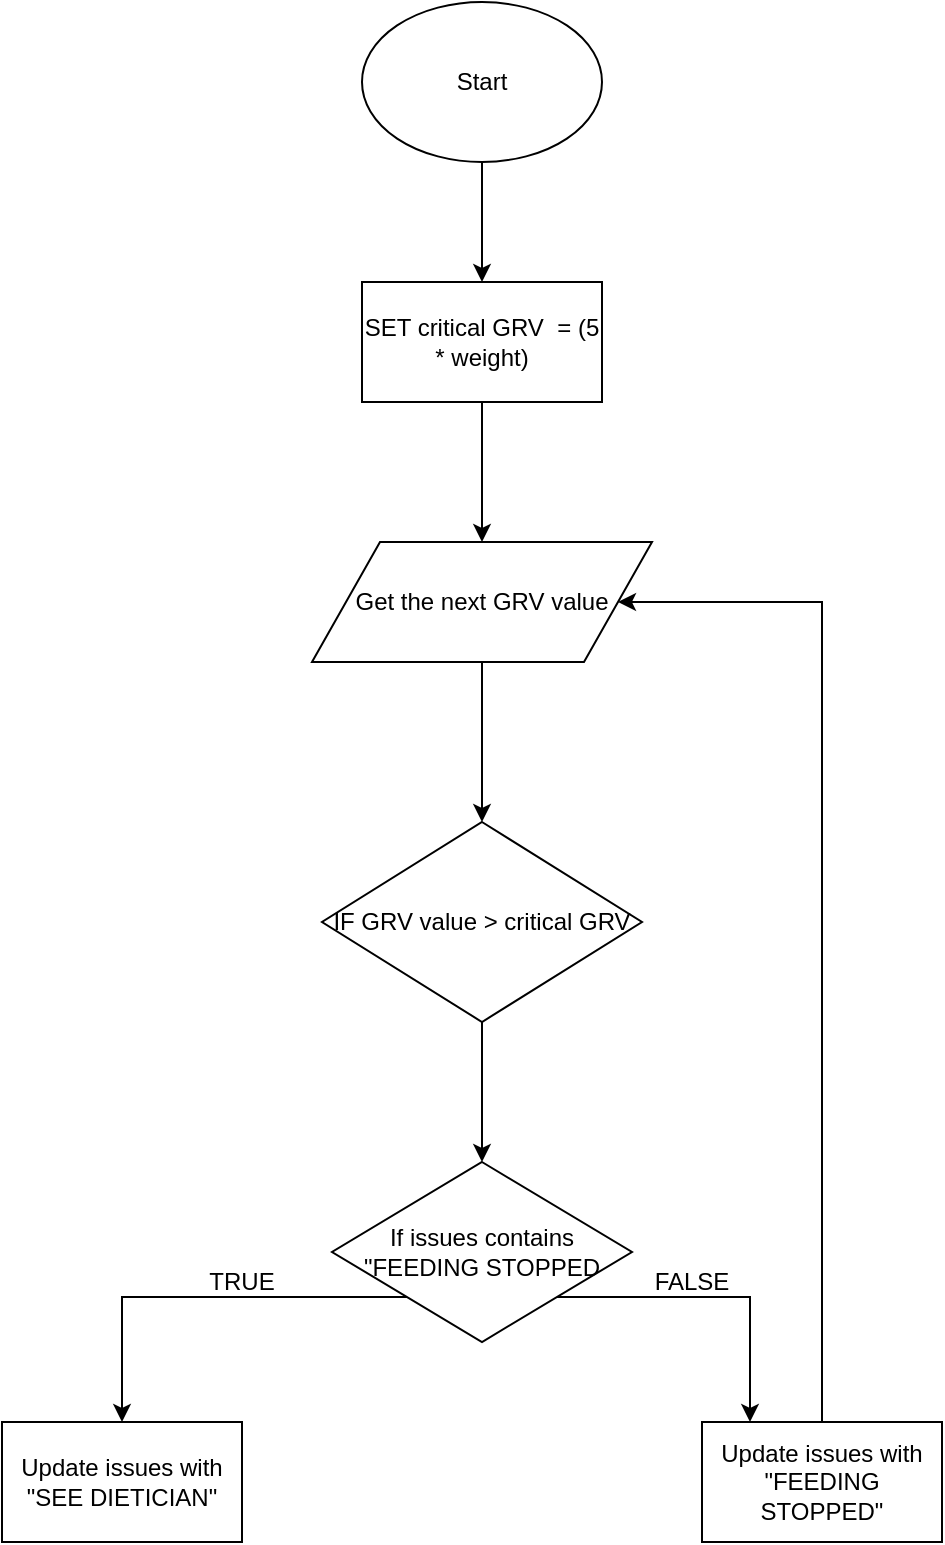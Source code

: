 <mxfile version="12.7.9" type="device"><diagram id="X90FVkL4zyE6pV9obhqt" name="Page-1"><mxGraphModel dx="1422" dy="772" grid="1" gridSize="10" guides="1" tooltips="1" connect="1" arrows="1" fold="1" page="1" pageScale="1" pageWidth="827" pageHeight="1169" math="0" shadow="0"><root><mxCell id="0"/><mxCell id="1" parent="0"/><mxCell id="HZN3GMnGEe3fLwvbfM-b-3" style="edgeStyle=orthogonalEdgeStyle;rounded=0;orthogonalLoop=1;jettySize=auto;html=1;" edge="1" parent="1" source="HZN3GMnGEe3fLwvbfM-b-1" target="HZN3GMnGEe3fLwvbfM-b-2"><mxGeometry relative="1" as="geometry"/></mxCell><mxCell id="HZN3GMnGEe3fLwvbfM-b-1" value="Start" style="ellipse;whiteSpace=wrap;html=1;" vertex="1" parent="1"><mxGeometry x="360" y="110" width="120" height="80" as="geometry"/></mxCell><mxCell id="HZN3GMnGEe3fLwvbfM-b-5" style="edgeStyle=orthogonalEdgeStyle;rounded=0;orthogonalLoop=1;jettySize=auto;html=1;" edge="1" parent="1" source="HZN3GMnGEe3fLwvbfM-b-2"><mxGeometry relative="1" as="geometry"><mxPoint x="420" y="380" as="targetPoint"/></mxGeometry></mxCell><mxCell id="HZN3GMnGEe3fLwvbfM-b-2" value="SET critical GRV&amp;nbsp; = (5 * weight)" style="rounded=0;whiteSpace=wrap;html=1;" vertex="1" parent="1"><mxGeometry x="360" y="250" width="120" height="60" as="geometry"/></mxCell><mxCell id="HZN3GMnGEe3fLwvbfM-b-9" style="edgeStyle=orthogonalEdgeStyle;rounded=0;orthogonalLoop=1;jettySize=auto;html=1;" edge="1" parent="1" source="HZN3GMnGEe3fLwvbfM-b-6" target="HZN3GMnGEe3fLwvbfM-b-8"><mxGeometry relative="1" as="geometry"/></mxCell><mxCell id="HZN3GMnGEe3fLwvbfM-b-6" value="&lt;span style=&quot;white-space: normal&quot;&gt;Get the next GRV value&lt;/span&gt;" style="shape=parallelogram;perimeter=parallelogramPerimeter;whiteSpace=wrap;html=1;" vertex="1" parent="1"><mxGeometry x="335" y="380" width="170" height="60" as="geometry"/></mxCell><mxCell id="HZN3GMnGEe3fLwvbfM-b-15" style="edgeStyle=orthogonalEdgeStyle;rounded=0;orthogonalLoop=1;jettySize=auto;html=1;" edge="1" parent="1" source="HZN3GMnGEe3fLwvbfM-b-8" target="HZN3GMnGEe3fLwvbfM-b-14"><mxGeometry relative="1" as="geometry"/></mxCell><mxCell id="HZN3GMnGEe3fLwvbfM-b-8" value="IF GRV value &amp;gt; critical GRV" style="rhombus;whiteSpace=wrap;html=1;" vertex="1" parent="1"><mxGeometry x="340" y="520" width="160" height="100" as="geometry"/></mxCell><mxCell id="HZN3GMnGEe3fLwvbfM-b-12" style="edgeStyle=orthogonalEdgeStyle;rounded=0;orthogonalLoop=1;jettySize=auto;html=1;" edge="1" parent="1" source="HZN3GMnGEe3fLwvbfM-b-10" target="HZN3GMnGEe3fLwvbfM-b-6"><mxGeometry relative="1" as="geometry"><mxPoint x="560" y="410" as="targetPoint"/><Array as="points"><mxPoint x="590" y="770"/><mxPoint x="590" y="410"/></Array></mxGeometry></mxCell><mxCell id="HZN3GMnGEe3fLwvbfM-b-10" value="Update issues with &quot;FEEDING STOPPED&quot;" style="rounded=0;whiteSpace=wrap;html=1;" vertex="1" parent="1"><mxGeometry x="530" y="820" width="120" height="60" as="geometry"/></mxCell><mxCell id="HZN3GMnGEe3fLwvbfM-b-17" style="edgeStyle=orthogonalEdgeStyle;rounded=0;orthogonalLoop=1;jettySize=auto;html=1;exitX=1;exitY=1;exitDx=0;exitDy=0;entryX=0.2;entryY=0;entryDx=0;entryDy=0;entryPerimeter=0;" edge="1" parent="1" source="HZN3GMnGEe3fLwvbfM-b-14" target="HZN3GMnGEe3fLwvbfM-b-10"><mxGeometry relative="1" as="geometry"/></mxCell><mxCell id="HZN3GMnGEe3fLwvbfM-b-20" style="edgeStyle=orthogonalEdgeStyle;rounded=0;orthogonalLoop=1;jettySize=auto;html=1;exitX=0;exitY=1;exitDx=0;exitDy=0;" edge="1" parent="1" source="HZN3GMnGEe3fLwvbfM-b-14" target="HZN3GMnGEe3fLwvbfM-b-18"><mxGeometry relative="1" as="geometry"><Array as="points"><mxPoint x="240" y="758"/></Array></mxGeometry></mxCell><mxCell id="HZN3GMnGEe3fLwvbfM-b-14" value="If issues contains &quot;FEEDING STOPPED" style="rhombus;whiteSpace=wrap;html=1;" vertex="1" parent="1"><mxGeometry x="345" y="690" width="150" height="90" as="geometry"/></mxCell><mxCell id="HZN3GMnGEe3fLwvbfM-b-18" value="Update issues with &quot;SEE DIETICIAN&quot;" style="rounded=0;whiteSpace=wrap;html=1;" vertex="1" parent="1"><mxGeometry x="180" y="820" width="120" height="60" as="geometry"/></mxCell><mxCell id="HZN3GMnGEe3fLwvbfM-b-21" value="TRUE" style="text;html=1;strokeColor=none;fillColor=none;align=center;verticalAlign=middle;whiteSpace=wrap;rounded=0;" vertex="1" parent="1"><mxGeometry x="280" y="740" width="40" height="20" as="geometry"/></mxCell><mxCell id="HZN3GMnGEe3fLwvbfM-b-22" value="FALSE" style="text;html=1;strokeColor=none;fillColor=none;align=center;verticalAlign=middle;whiteSpace=wrap;rounded=0;" vertex="1" parent="1"><mxGeometry x="505" y="740" width="40" height="20" as="geometry"/></mxCell></root></mxGraphModel></diagram></mxfile>